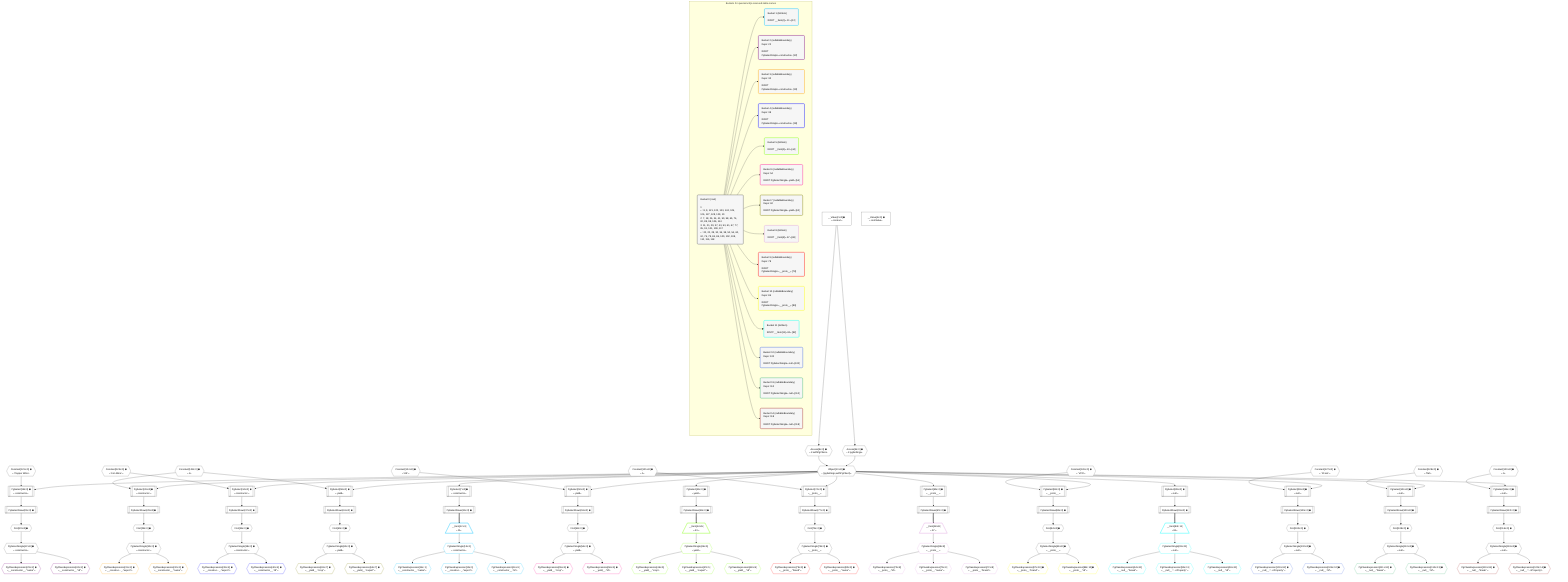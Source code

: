 %%{init: {'themeVariables': { 'fontSize': '12px'}}}%%
graph TD
    classDef path fill:#eee,stroke:#000,color:#000
    classDef plan fill:#fff,stroke-width:1px,color:#000
    classDef itemplan fill:#fff,stroke-width:2px,color:#000
    classDef unbatchedplan fill:#dff,stroke-width:1px,color:#000
    classDef sideeffectplan fill:#fcc,stroke-width:2px,color:#000
    classDef bucket fill:#f6f6f6,color:#000,stroke-width:2px,text-align:left


    %% plan dependencies
    Object10{{"Object[10∈0] ➊<br />ᐸ{pgSettings,withPgClient}ᐳ"}}:::plan
    Access8{{"Access[8∈0] ➊<br />ᐸ2.pgSettingsᐳ"}}:::plan
    Access9{{"Access[9∈0] ➊<br />ᐸ2.withPgClientᐳ"}}:::plan
    Access8 & Access9 --> Object10
    PgSelect18[["PgSelect[18∈0] ➊<br />ᐸconstructorᐳ"]]:::plan
    Constant121{{"Constant[121∈0] ➊<br />ᐸ'Copper Wire'ᐳ"}}:::plan
    Object10 & Constant121 --> PgSelect18
    PgSelect26[["PgSelect[26∈0] ➊<br />ᐸconstructorᐳ"]]:::plan
    Constant122{{"Constant[122∈0] ➊<br />ᐸ2ᐳ"}}:::plan
    Object10 & Constant122 --> PgSelect26
    PgSelect34[["PgSelect[34∈0] ➊<br />ᐸconstructorᐳ"]]:::plan
    Constant123{{"Constant[123∈0] ➊<br />ᐸ'Iron Mine'ᐳ"}}:::plan
    Object10 & Constant123 --> PgSelect34
    PgSelect50[["PgSelect[50∈0] ➊<br />ᐸyieldᐳ"]]:::plan
    Constant124{{"Constant[124∈0] ➊<br />ᐸ'UK'ᐳ"}}:::plan
    Object10 & Constant124 --> PgSelect50
    PgSelect58[["PgSelect[58∈0] ➊<br />ᐸyieldᐳ"]]:::plan
    Object10 & Constant122 --> PgSelect58
    PgSelect74[["PgSelect[74∈0] ➊<br />ᐸ__proto__ᐳ"]]:::plan
    Constant125{{"Constant[125∈0] ➊<br />ᐸ1ᐳ"}}:::plan
    Object10 & Constant125 --> PgSelect74
    PgSelect82[["PgSelect[82∈0] ➊<br />ᐸ__proto__ᐳ"]]:::plan
    Constant126{{"Constant[126∈0] ➊<br />ᐸ'VCS'ᐳ"}}:::plan
    Object10 & Constant126 --> PgSelect82
    PgSelect98[["PgSelect[98∈0] ➊<br />ᐸnullᐳ"]]:::plan
    Constant127{{"Constant[127∈0] ➊<br />ᐸ'10 am'ᐳ"}}:::plan
    Object10 & Constant127 --> PgSelect98
    PgSelect106[["PgSelect[106∈0] ➊<br />ᐸnullᐳ"]]:::plan
    Constant128{{"Constant[128∈0] ➊<br />ᐸ'flat'ᐳ"}}:::plan
    Object10 & Constant128 --> PgSelect106
    PgSelect114[["PgSelect[114∈0] ➊<br />ᐸnullᐳ"]]:::plan
    Constant129{{"Constant[129∈0] ➊<br />ᐸ3ᐳ"}}:::plan
    Object10 & Constant129 --> PgSelect114
    PgSelect7[["PgSelect[7∈0] ➊<br />ᐸconstructorᐳ"]]:::plan
    Object10 --> PgSelect7
    __Value2["__Value[2∈0] ➊<br />ᐸcontextᐳ"]:::plan
    __Value2 --> Access8
    __Value2 --> Access9
    PgSelectRows11[["PgSelectRows[11∈0] ➊"]]:::plan
    PgSelect7 --> PgSelectRows11
    First20{{"First[20∈0] ➊"}}:::plan
    PgSelectRows21[["PgSelectRows[21∈0] ➊"]]:::plan
    PgSelectRows21 --> First20
    PgSelect18 --> PgSelectRows21
    PgSelectSingle22{{"PgSelectSingle[22∈0] ➊<br />ᐸconstructorᐳ"}}:::plan
    First20 --> PgSelectSingle22
    First28{{"First[28∈0] ➊"}}:::plan
    PgSelectRows29[["PgSelectRows[29∈0] ➊"]]:::plan
    PgSelectRows29 --> First28
    PgSelect26 --> PgSelectRows29
    PgSelectSingle30{{"PgSelectSingle[30∈0] ➊<br />ᐸconstructorᐳ"}}:::plan
    First28 --> PgSelectSingle30
    First36{{"First[36∈0] ➊"}}:::plan
    PgSelectRows37[["PgSelectRows[37∈0] ➊"]]:::plan
    PgSelectRows37 --> First36
    PgSelect34 --> PgSelectRows37
    PgSelectSingle38{{"PgSelectSingle[38∈0] ➊<br />ᐸconstructorᐳ"}}:::plan
    First36 --> PgSelectSingle38
    PgSelect41[["PgSelect[41∈0] ➊<br />ᐸyieldᐳ"]]:::plan
    Object10 --> PgSelect41
    PgSelectRows43[["PgSelectRows[43∈0] ➊"]]:::plan
    PgSelect41 --> PgSelectRows43
    First52{{"First[52∈0] ➊"}}:::plan
    PgSelectRows53[["PgSelectRows[53∈0] ➊"]]:::plan
    PgSelectRows53 --> First52
    PgSelect50 --> PgSelectRows53
    PgSelectSingle54{{"PgSelectSingle[54∈0] ➊<br />ᐸyieldᐳ"}}:::plan
    First52 --> PgSelectSingle54
    First60{{"First[60∈0] ➊"}}:::plan
    PgSelectRows61[["PgSelectRows[61∈0] ➊"]]:::plan
    PgSelectRows61 --> First60
    PgSelect58 --> PgSelectRows61
    PgSelectSingle62{{"PgSelectSingle[62∈0] ➊<br />ᐸyieldᐳ"}}:::plan
    First60 --> PgSelectSingle62
    PgSelect65[["PgSelect[65∈0] ➊<br />ᐸ__proto__ᐳ"]]:::plan
    Object10 --> PgSelect65
    PgSelectRows67[["PgSelectRows[67∈0] ➊"]]:::plan
    PgSelect65 --> PgSelectRows67
    First76{{"First[76∈0] ➊"}}:::plan
    PgSelectRows77[["PgSelectRows[77∈0] ➊"]]:::plan
    PgSelectRows77 --> First76
    PgSelect74 --> PgSelectRows77
    PgSelectSingle78{{"PgSelectSingle[78∈0] ➊<br />ᐸ__proto__ᐳ"}}:::plan
    First76 --> PgSelectSingle78
    First84{{"First[84∈0] ➊"}}:::plan
    PgSelectRows85[["PgSelectRows[85∈0] ➊"]]:::plan
    PgSelectRows85 --> First84
    PgSelect82 --> PgSelectRows85
    PgSelectSingle86{{"PgSelectSingle[86∈0] ➊<br />ᐸ__proto__ᐳ"}}:::plan
    First84 --> PgSelectSingle86
    PgSelect89[["PgSelect[89∈0] ➊<br />ᐸnullᐳ"]]:::plan
    Object10 --> PgSelect89
    PgSelectRows91[["PgSelectRows[91∈0] ➊"]]:::plan
    PgSelect89 --> PgSelectRows91
    First100{{"First[100∈0] ➊"}}:::plan
    PgSelectRows101[["PgSelectRows[101∈0] ➊"]]:::plan
    PgSelectRows101 --> First100
    PgSelect98 --> PgSelectRows101
    PgSelectSingle102{{"PgSelectSingle[102∈0] ➊<br />ᐸnullᐳ"}}:::plan
    First100 --> PgSelectSingle102
    First108{{"First[108∈0] ➊"}}:::plan
    PgSelectRows109[["PgSelectRows[109∈0] ➊"]]:::plan
    PgSelectRows109 --> First108
    PgSelect106 --> PgSelectRows109
    PgSelectSingle110{{"PgSelectSingle[110∈0] ➊<br />ᐸnullᐳ"}}:::plan
    First108 --> PgSelectSingle110
    First116{{"First[116∈0] ➊"}}:::plan
    PgSelectRows117[["PgSelectRows[117∈0] ➊"]]:::plan
    PgSelectRows117 --> First116
    PgSelect114 --> PgSelectRows117
    PgSelectSingle118{{"PgSelectSingle[118∈0] ➊<br />ᐸnullᐳ"}}:::plan
    First116 --> PgSelectSingle118
    __Value4["__Value[4∈0] ➊<br />ᐸrootValueᐳ"]:::plan
    __Item12[/"__Item[12∈1]<br />ᐸ11ᐳ"\]:::itemplan
    PgSelectRows11 ==> __Item12
    PgSelectSingle13{{"PgSelectSingle[13∈1]<br />ᐸconstructorᐳ"}}:::plan
    __Item12 --> PgSelectSingle13
    PgClassExpression14{{"PgClassExpression[14∈1]<br />ᐸ__constructor__.”name”ᐳ"}}:::plan
    PgSelectSingle13 --> PgClassExpression14
    PgClassExpression15{{"PgClassExpression[15∈1]<br />ᐸ__construc..._.”export”ᐳ"}}:::plan
    PgSelectSingle13 --> PgClassExpression15
    PgClassExpression16{{"PgClassExpression[16∈1]<br />ᐸ__constructor__.”id”ᐳ"}}:::plan
    PgSelectSingle13 --> PgClassExpression16
    PgClassExpression23{{"PgClassExpression[23∈2] ➊<br />ᐸ__constructor__.”name”ᐳ"}}:::plan
    PgSelectSingle22 --> PgClassExpression23
    PgClassExpression24{{"PgClassExpression[24∈2] ➊<br />ᐸ__constructor__.”id”ᐳ"}}:::plan
    PgSelectSingle22 --> PgClassExpression24
    PgClassExpression31{{"PgClassExpression[31∈3] ➊<br />ᐸ__construc..._.”export”ᐳ"}}:::plan
    PgSelectSingle30 --> PgClassExpression31
    PgClassExpression32{{"PgClassExpression[32∈3] ➊<br />ᐸ__constructor__.”name”ᐳ"}}:::plan
    PgSelectSingle30 --> PgClassExpression32
    PgClassExpression39{{"PgClassExpression[39∈4] ➊<br />ᐸ__construc..._.”export”ᐳ"}}:::plan
    PgSelectSingle38 --> PgClassExpression39
    PgClassExpression40{{"PgClassExpression[40∈4] ➊<br />ᐸ__constructor__.”id”ᐳ"}}:::plan
    PgSelectSingle38 --> PgClassExpression40
    __Item44[/"__Item[44∈5]<br />ᐸ43ᐳ"\]:::itemplan
    PgSelectRows43 ==> __Item44
    PgSelectSingle45{{"PgSelectSingle[45∈5]<br />ᐸyieldᐳ"}}:::plan
    __Item44 --> PgSelectSingle45
    PgClassExpression46{{"PgClassExpression[46∈5]<br />ᐸ__yield__.”crop”ᐳ"}}:::plan
    PgSelectSingle45 --> PgClassExpression46
    PgClassExpression47{{"PgClassExpression[47∈5]<br />ᐸ__yield__.”export”ᐳ"}}:::plan
    PgSelectSingle45 --> PgClassExpression47
    PgClassExpression48{{"PgClassExpression[48∈5]<br />ᐸ__yield__.”id”ᐳ"}}:::plan
    PgSelectSingle45 --> PgClassExpression48
    PgClassExpression55{{"PgClassExpression[55∈6] ➊<br />ᐸ__yield__.”crop”ᐳ"}}:::plan
    PgSelectSingle54 --> PgClassExpression55
    PgClassExpression56{{"PgClassExpression[56∈6] ➊<br />ᐸ__yield__.”id”ᐳ"}}:::plan
    PgSelectSingle54 --> PgClassExpression56
    PgClassExpression63{{"PgClassExpression[63∈7] ➊<br />ᐸ__yield__.”crop”ᐳ"}}:::plan
    PgSelectSingle62 --> PgClassExpression63
    PgClassExpression64{{"PgClassExpression[64∈7] ➊<br />ᐸ__yield__.”export”ᐳ"}}:::plan
    PgSelectSingle62 --> PgClassExpression64
    __Item68[/"__Item[68∈8]<br />ᐸ67ᐳ"\]:::itemplan
    PgSelectRows67 ==> __Item68
    PgSelectSingle69{{"PgSelectSingle[69∈8]<br />ᐸ__proto__ᐳ"}}:::plan
    __Item68 --> PgSelectSingle69
    PgClassExpression70{{"PgClassExpression[70∈8]<br />ᐸ__proto__.”id”ᐳ"}}:::plan
    PgSelectSingle69 --> PgClassExpression70
    PgClassExpression71{{"PgClassExpression[71∈8]<br />ᐸ__proto__.”name”ᐳ"}}:::plan
    PgSelectSingle69 --> PgClassExpression71
    PgClassExpression72{{"PgClassExpression[72∈8]<br />ᐸ__proto__.”brand”ᐳ"}}:::plan
    PgSelectSingle69 --> PgClassExpression72
    PgClassExpression79{{"PgClassExpression[79∈9] ➊<br />ᐸ__proto__.”brand”ᐳ"}}:::plan
    PgSelectSingle78 --> PgClassExpression79
    PgClassExpression80{{"PgClassExpression[80∈9] ➊<br />ᐸ__proto__.”name”ᐳ"}}:::plan
    PgSelectSingle78 --> PgClassExpression80
    PgClassExpression87{{"PgClassExpression[87∈10] ➊<br />ᐸ__proto__.”brand”ᐳ"}}:::plan
    PgSelectSingle86 --> PgClassExpression87
    PgClassExpression88{{"PgClassExpression[88∈10] ➊<br />ᐸ__proto__.”id”ᐳ"}}:::plan
    PgSelectSingle86 --> PgClassExpression88
    __Item92[/"__Item[92∈11]<br />ᐸ91ᐳ"\]:::itemplan
    PgSelectRows91 ==> __Item92
    PgSelectSingle93{{"PgSelectSingle[93∈11]<br />ᐸnullᐳ"}}:::plan
    __Item92 --> PgSelectSingle93
    PgClassExpression94{{"PgClassExpression[94∈11]<br />ᐸ__null__.”break”ᐳ"}}:::plan
    PgSelectSingle93 --> PgClassExpression94
    PgClassExpression95{{"PgClassExpression[95∈11]<br />ᐸ__null__.”...nProperty”ᐳ"}}:::plan
    PgSelectSingle93 --> PgClassExpression95
    PgClassExpression96{{"PgClassExpression[96∈11]<br />ᐸ__null__.”id”ᐳ"}}:::plan
    PgSelectSingle93 --> PgClassExpression96
    PgClassExpression103{{"PgClassExpression[103∈12] ➊<br />ᐸ__null__.”...nProperty”ᐳ"}}:::plan
    PgSelectSingle102 --> PgClassExpression103
    PgClassExpression104{{"PgClassExpression[104∈12] ➊<br />ᐸ__null__.”id”ᐳ"}}:::plan
    PgSelectSingle102 --> PgClassExpression104
    PgClassExpression111{{"PgClassExpression[111∈13] ➊<br />ᐸ__null__.”break”ᐳ"}}:::plan
    PgSelectSingle110 --> PgClassExpression111
    PgClassExpression112{{"PgClassExpression[112∈13] ➊<br />ᐸ__null__.”id”ᐳ"}}:::plan
    PgSelectSingle110 --> PgClassExpression112
    PgClassExpression119{{"PgClassExpression[119∈14] ➊<br />ᐸ__null__.”break”ᐳ"}}:::plan
    PgSelectSingle118 --> PgClassExpression119
    PgClassExpression120{{"PgClassExpression[120∈14] ➊<br />ᐸ__null__.”...nProperty”ᐳ"}}:::plan
    PgSelectSingle118 --> PgClassExpression120

    %% define steps

    subgraph "Buckets for queries/v4/js-reserved-table-names"
    Bucket0("Bucket 0 (root)<br /><br />1: <br />ᐳ: 8, 9, 121, 122, 123, 124, 125, 126, 127, 128, 129, 10<br />2: 7, 18, 26, 34, 41, 50, 58, 65, 74, 82, 89, 98, 106, 114<br />3: 11, 21, 29, 37, 43, 53, 61, 67, 77, 85, 91, 101, 109, 117<br />ᐳ: 20, 22, 28, 30, 36, 38, 52, 54, 60, 62, 76, 78, 84, 86, 100, 102, 108, 110, 116, 118"):::bucket
    classDef bucket0 stroke:#696969
    class Bucket0,__Value2,__Value4,PgSelect7,Access8,Access9,Object10,PgSelectRows11,PgSelect18,First20,PgSelectRows21,PgSelectSingle22,PgSelect26,First28,PgSelectRows29,PgSelectSingle30,PgSelect34,First36,PgSelectRows37,PgSelectSingle38,PgSelect41,PgSelectRows43,PgSelect50,First52,PgSelectRows53,PgSelectSingle54,PgSelect58,First60,PgSelectRows61,PgSelectSingle62,PgSelect65,PgSelectRows67,PgSelect74,First76,PgSelectRows77,PgSelectSingle78,PgSelect82,First84,PgSelectRows85,PgSelectSingle86,PgSelect89,PgSelectRows91,PgSelect98,First100,PgSelectRows101,PgSelectSingle102,PgSelect106,First108,PgSelectRows109,PgSelectSingle110,PgSelect114,First116,PgSelectRows117,PgSelectSingle118,Constant121,Constant122,Constant123,Constant124,Constant125,Constant126,Constant127,Constant128,Constant129 bucket0
    Bucket1("Bucket 1 (listItem)<br /><br />ROOT __Item{1}ᐸ11ᐳ[12]"):::bucket
    classDef bucket1 stroke:#00bfff
    class Bucket1,__Item12,PgSelectSingle13,PgClassExpression14,PgClassExpression15,PgClassExpression16 bucket1
    Bucket2("Bucket 2 (nullableBoundary)<br />Deps: 22<br /><br />ROOT PgSelectSingleᐸconstructorᐳ[22]"):::bucket
    classDef bucket2 stroke:#7f007f
    class Bucket2,PgClassExpression23,PgClassExpression24 bucket2
    Bucket3("Bucket 3 (nullableBoundary)<br />Deps: 30<br /><br />ROOT PgSelectSingleᐸconstructorᐳ[30]"):::bucket
    classDef bucket3 stroke:#ffa500
    class Bucket3,PgClassExpression31,PgClassExpression32 bucket3
    Bucket4("Bucket 4 (nullableBoundary)<br />Deps: 38<br /><br />ROOT PgSelectSingleᐸconstructorᐳ[38]"):::bucket
    classDef bucket4 stroke:#0000ff
    class Bucket4,PgClassExpression39,PgClassExpression40 bucket4
    Bucket5("Bucket 5 (listItem)<br /><br />ROOT __Item{5}ᐸ43ᐳ[44]"):::bucket
    classDef bucket5 stroke:#7fff00
    class Bucket5,__Item44,PgSelectSingle45,PgClassExpression46,PgClassExpression47,PgClassExpression48 bucket5
    Bucket6("Bucket 6 (nullableBoundary)<br />Deps: 54<br /><br />ROOT PgSelectSingleᐸyieldᐳ[54]"):::bucket
    classDef bucket6 stroke:#ff1493
    class Bucket6,PgClassExpression55,PgClassExpression56 bucket6
    Bucket7("Bucket 7 (nullableBoundary)<br />Deps: 62<br /><br />ROOT PgSelectSingleᐸyieldᐳ[62]"):::bucket
    classDef bucket7 stroke:#808000
    class Bucket7,PgClassExpression63,PgClassExpression64 bucket7
    Bucket8("Bucket 8 (listItem)<br /><br />ROOT __Item{8}ᐸ67ᐳ[68]"):::bucket
    classDef bucket8 stroke:#dda0dd
    class Bucket8,__Item68,PgSelectSingle69,PgClassExpression70,PgClassExpression71,PgClassExpression72 bucket8
    Bucket9("Bucket 9 (nullableBoundary)<br />Deps: 78<br /><br />ROOT PgSelectSingleᐸ__proto__ᐳ[78]"):::bucket
    classDef bucket9 stroke:#ff0000
    class Bucket9,PgClassExpression79,PgClassExpression80 bucket9
    Bucket10("Bucket 10 (nullableBoundary)<br />Deps: 86<br /><br />ROOT PgSelectSingleᐸ__proto__ᐳ[86]"):::bucket
    classDef bucket10 stroke:#ffff00
    class Bucket10,PgClassExpression87,PgClassExpression88 bucket10
    Bucket11("Bucket 11 (listItem)<br /><br />ROOT __Item{11}ᐸ91ᐳ[92]"):::bucket
    classDef bucket11 stroke:#00ffff
    class Bucket11,__Item92,PgSelectSingle93,PgClassExpression94,PgClassExpression95,PgClassExpression96 bucket11
    Bucket12("Bucket 12 (nullableBoundary)<br />Deps: 102<br /><br />ROOT PgSelectSingleᐸnullᐳ[102]"):::bucket
    classDef bucket12 stroke:#4169e1
    class Bucket12,PgClassExpression103,PgClassExpression104 bucket12
    Bucket13("Bucket 13 (nullableBoundary)<br />Deps: 110<br /><br />ROOT PgSelectSingleᐸnullᐳ[110]"):::bucket
    classDef bucket13 stroke:#3cb371
    class Bucket13,PgClassExpression111,PgClassExpression112 bucket13
    Bucket14("Bucket 14 (nullableBoundary)<br />Deps: 118<br /><br />ROOT PgSelectSingleᐸnullᐳ[118]"):::bucket
    classDef bucket14 stroke:#a52a2a
    class Bucket14,PgClassExpression119,PgClassExpression120 bucket14
    Bucket0 --> Bucket1 & Bucket2 & Bucket3 & Bucket4 & Bucket5 & Bucket6 & Bucket7 & Bucket8 & Bucket9 & Bucket10 & Bucket11 & Bucket12 & Bucket13 & Bucket14
    end